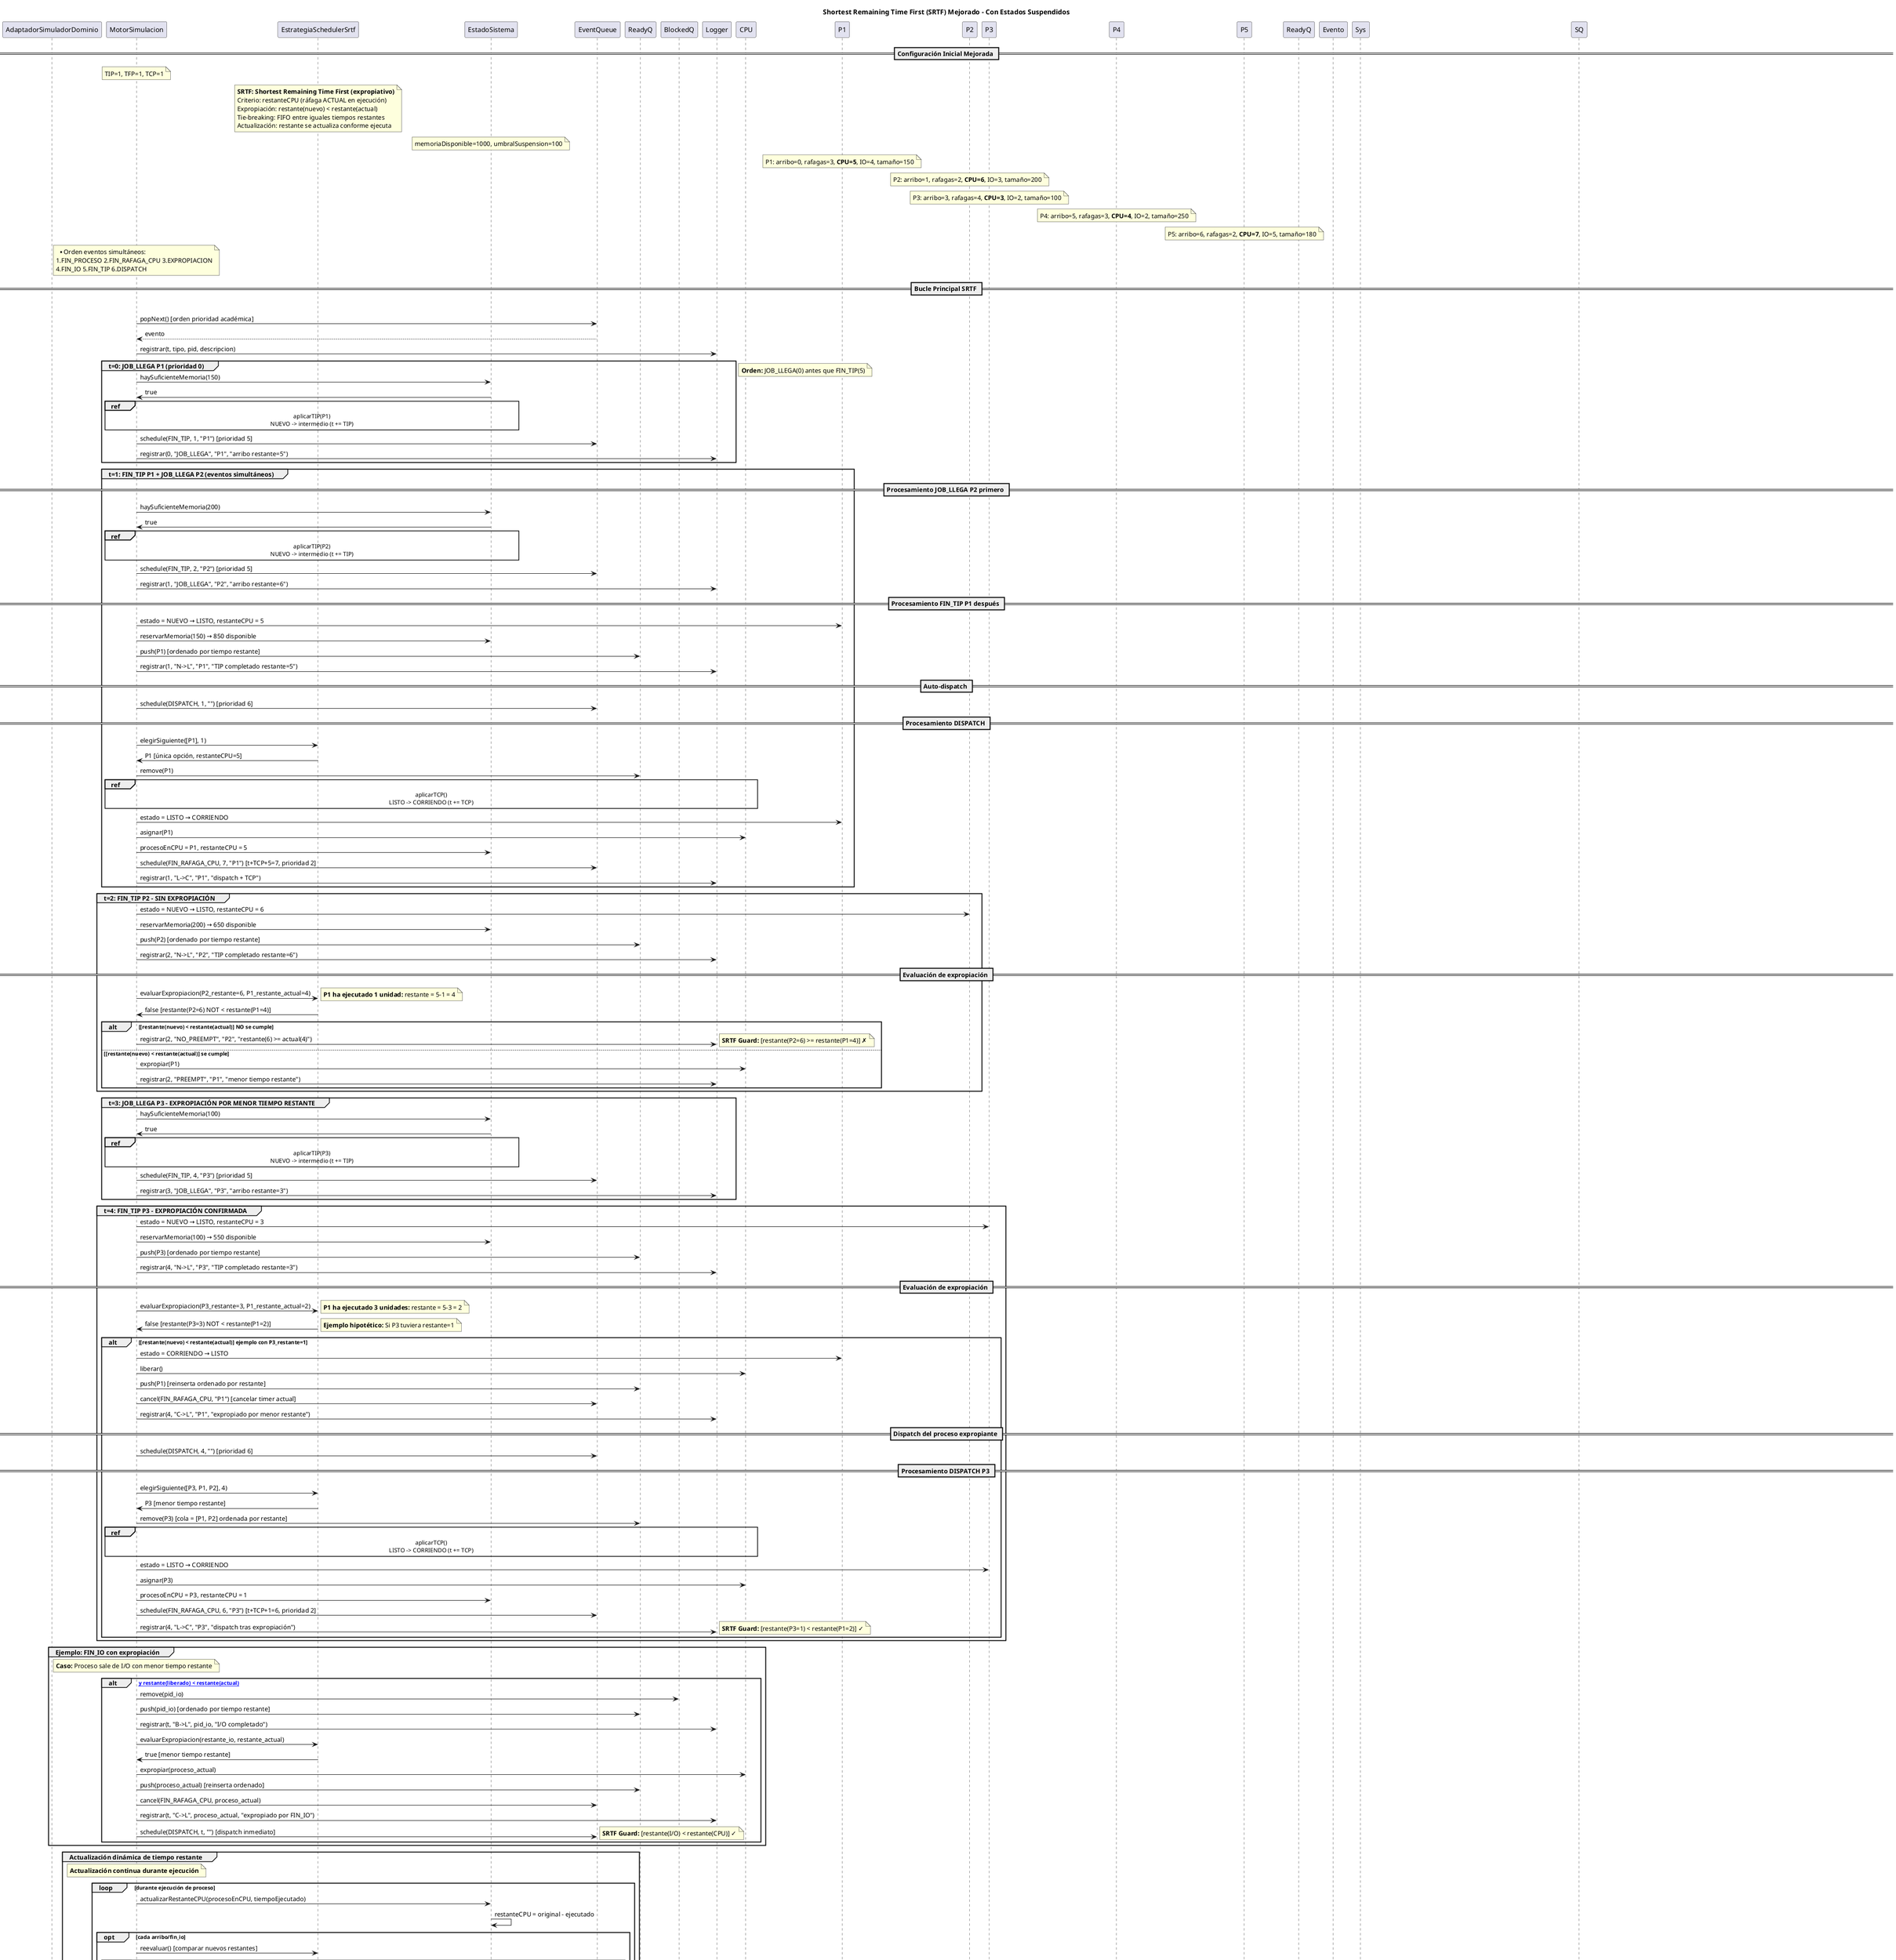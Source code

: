 @startuml
title Shortest Remaining Time First (SRTF) Mejorado - Con Estados Suspendidos
participant "AdaptadorSimuladorDominio" as Adaptador
participant "MotorSimulacion" as Motor
participant "EstrategiaSchedulerSrtf" as SRTF
participant "EstadoSistema" as Estado
participant "EventQueue" as EQ
participant "ReadyQ" as RQ
participant "BlockedQ" as BQ
participant "Logger" as Logger
participant "CPU" as CPU
participant "P1" as P1
participant "P2" as P2
participant "P3" as P3
participant "P4" as P4
participant "P5" as P5

== Configuración Inicial Mejorada ==
note over Motor: TIP=1, TFP=1, TCP=1
note over SRTF: **SRTF: Shortest Remaining Time First (expropiativo)**\nCriterio: restanteCPU (ráfaga ACTUAL en ejecución)\nExpropiación: restante(nuevo) < restante(actual)\nTie-breaking: FIFO entre iguales tiempos restantes\nActualización: restante se actualiza conforme ejecuta
note over Estado: memoriaDisponible=1000, umbralSuspension=100
note over P1: P1: arribo=0, rafagas=3, **CPU=5**, IO=4, tamaño=150
note over P2: P2: arribo=1, rafagas=2, **CPU=6**, IO=3, tamaño=200  
note over P3: P3: arribo=3, rafagas=4, **CPU=3**, IO=2, tamaño=100
note over P4: P4: arribo=5, rafagas=3, **CPU=4**, IO=2, tamaño=250
note over P5: P5: arribo=6, rafagas=2, **CPU=7**, IO=5, tamaño=180
note over of Motor: **Orden eventos simultáneos: \n1.FIN_PROCESO 2.FIN_RAFAGA_CPU 3.EXPROPIACION\n4.FIN_IO 5.FIN_TIP 6.DISPATCH

== Bucle Principal SRTF ==

loop while EventQueue not empty
    Motor -> EQ: popNext() [orden prioridad académica]
    EQ --> Motor: evento
    Motor -> Logger: registrar(t, tipo, pid, descripcion)

group t=0: JOB_LLEGA P1 (prioridad 0)
    Motor -> Estado: haySuficienteMemoria(150)
    Estado -> Motor: true
    ref over Motor, Estado : aplicarTIP(P1)\nNUEVO -> intermedio (t += TIP)
    Motor -> EQ: schedule(FIN_TIP, 1, "P1") [prioridad 5]
    Motor -> Logger: registrar(0, "JOB_LLEGA", "P1", "arribo restante=5")
end

group t=1: FIN_TIP P1 + JOB_LLEGA P2 (eventos simultáneos)
    note right: **Orden:** JOB_LLEGA(0) antes que FIN_TIP(5)
    
    == Procesamiento JOB_LLEGA P2 primero ==
    Motor -> Estado: haySuficienteMemoria(200)
    Estado -> Motor: true
    ref over Motor, Estado : aplicarTIP(P2)\nNUEVO -> intermedio (t += TIP)
    Motor -> EQ: schedule(FIN_TIP, 2, "P2") [prioridad 5]
    Motor -> Logger: registrar(1, "JOB_LLEGA", "P2", "arribo restante=6")
    
    == Procesamiento FIN_TIP P1 después ==
    Motor -> P1: estado = NUEVO → LISTO, restanteCPU = 5
    Motor -> Estado: reservarMemoria(150) → 850 disponible
    Motor -> RQ: push(P1) [ordenado por tiempo restante]
    Motor -> Logger: registrar(1, "N->L", "P1", "TIP completado restante=5")
    
    == Auto-dispatch ==
    Motor -> EQ: schedule(DISPATCH, 1, "") [prioridad 6]
    
    == Procesamiento DISPATCH ==
    Motor -> SRTF: elegirSiguiente([P1], 1)
    SRTF -> Motor: P1 [única opción, restanteCPU=5]
    Motor -> RQ: remove(P1)
    ref over Motor, CPU : aplicarTCP()\nLISTO -> CORRIENDO (t += TCP)
    Motor -> P1: estado = LISTO → CORRIENDO
    Motor -> CPU: asignar(P1)
    Motor -> Estado: procesoEnCPU = P1, restanteCPU = 5
    Motor -> EQ: schedule(FIN_RAFAGA_CPU, 7, "P1") [t+TCP+5=7, prioridad 2]
    Motor -> Logger: registrar(1, "L->C", "P1", "dispatch + TCP")
end

group t=2: FIN_TIP P2 - SIN EXPROPIACIÓN
    Motor -> P2: estado = NUEVO → LISTO, restanteCPU = 6
    Motor -> Estado: reservarMemoria(200) → 650 disponible
    Motor -> RQ: push(P2) [ordenado por tiempo restante]
    Motor -> Logger: registrar(2, "N->L", "P2", "TIP completado restante=6")
    
    == Evaluación de expropiación ==
    Motor -> SRTF: evaluarExpropiacion(P2_restante=6, P1_restante_actual=4)
    note right: **P1 ha ejecutado 1 unidad:** restante = 5-1 = 4
    SRTF -> Motor: false [restante(P2=6) NOT < restante(P1=4)]
    
    alt [restante(nuevo) < restante(actual)] NO se cumple
        Motor -> Logger: registrar(2, "NO_PREEMPT", "P2", "restante(6) >= actual(4)")
        note right: **SRTF Guard:** [restante(P2=6) >= restante(P1=4)] ✗
    else [restante(nuevo) < restante(actual)] se cumple
        Motor -> CPU: expropiar(P1)
        Motor -> Logger: registrar(2, "PREEMPT", "P1", "menor tiempo restante")
    end
end

group t=3: JOB_LLEGA P3 - EXPROPIACIÓN POR MENOR TIEMPO RESTANTE
    Motor -> Estado: haySuficienteMemoria(100)
    Estado -> Motor: true
    ref over Motor, Estado : aplicarTIP(P3)\nNUEVO -> intermedio (t += TIP)
    Motor -> EQ: schedule(FIN_TIP, 4, "P3") [prioridad 5]
    Motor -> Logger: registrar(3, "JOB_LLEGA", "P3", "arribo restante=3")
end

group t=4: FIN_TIP P3 - EXPROPIACIÓN CONFIRMADA
    Motor -> P3: estado = NUEVO → LISTO, restanteCPU = 3
    Motor -> Estado: reservarMemoria(100) → 550 disponible
    Motor -> RQ: push(P3) [ordenado por tiempo restante]
    Motor -> Logger: registrar(4, "N->L", "P3", "TIP completado restante=3")
    
    == Evaluación de expropiación ==
    Motor -> SRTF: evaluarExpropiacion(P3_restante=3, P1_restante_actual=2)
    note right: **P1 ha ejecutado 3 unidades:** restante = 5-3 = 2
    SRTF -> Motor: false [restante(P3=3) NOT < restante(P1=2)]
    
    note right: **Ejemplo hipotético:** Si P3 tuviera restante=1
    alt [restante(nuevo) < restante(actual)] ejemplo con P3_restante=1
        Motor -> P1: estado = CORRIENDO → LISTO
        Motor -> CPU: liberar()
        Motor -> RQ: push(P1) [reinserta ordenado por restante]
        Motor -> EQ: cancel(FIN_RAFAGA_CPU, "P1") [cancelar timer actual]
        Motor -> Logger: registrar(4, "C->L", "P1", "expropiado por menor restante")
        
        == Dispatch del proceso expropiante ==
        Motor -> EQ: schedule(DISPATCH, 4, "") [prioridad 6]
        
        == Procesamiento DISPATCH P3 ==
        Motor -> SRTF: elegirSiguiente([P3, P1, P2], 4)
        SRTF -> Motor: P3 [menor tiempo restante]
        Motor -> RQ: remove(P3) [cola = [P1, P2] ordenada por restante]
        ref over Motor, CPU : aplicarTCP()\nLISTO -> CORRIENDO (t += TCP)
        Motor -> P3: estado = LISTO → CORRIENDO
        Motor -> CPU: asignar(P3)
        Motor -> Estado: procesoEnCPU = P3, restanteCPU = 1
        Motor -> EQ: schedule(FIN_RAFAGA_CPU, 6, "P3") [t+TCP+1=6, prioridad 2]
        Motor -> Logger: registrar(4, "L->C", "P3", "dispatch tras expropiación")
        note right: **SRTF Guard:** [restante(P3=1) < restante(P1=2)] ✓
    end
end

group Ejemplo: FIN_IO con expropiación
    note over Motor: **Caso:** Proceso sale de I/O con menor tiempo restante
    
    alt [FIN_IO y restante(liberado) < restante(actual)]
        Motor -> BQ: remove(pid_io)
        Motor -> RQ: push(pid_io) [ordenado por tiempo restante]
        Motor -> Logger: registrar(t, "B->L", pid_io, "I/O completado")
        
        Motor -> SRTF: evaluarExpropiacion(restante_io, restante_actual)
        SRTF -> Motor: true [menor tiempo restante]
        
        Motor -> CPU: expropiar(proceso_actual)
        Motor -> RQ: push(proceso_actual) [reinserta ordenado]
        Motor -> EQ: cancel(FIN_RAFAGA_CPU, proceso_actual)
        Motor -> Logger: registrar(t, "C->L", proceso_actual, "expropiado por FIN_IO")
        
        Motor -> EQ: schedule(DISPATCH, t, "") [dispatch inmediato]
        note right: **SRTF Guard:** [restante(I/O) < restante(CPU)] ✓
    end
end

group Actualización dinámica de tiempo restante
    note over Motor: **Actualización continua durante ejecución**
    
    loop durante ejecución de proceso
        Motor -> Estado: actualizarRestanteCPU(procesoEnCPU, tiempoEjecutado)
        Estado -> Estado: restanteCPU = original - ejecutado
        
        opt cada arribo/fin_io
            Motor -> SRTF: reevaluar() [comparar nuevos restantes]
            alt [hay proceso con menor restante]
                Motor -> EQ: schedule(EXPROPIACION, t, proceso_actual) [prioridad 3]
            end
        end
    end
end

note over Motor, Logger: **SRTF continúa con expropiación dinámica**\n• Comparación continua de tiempos restantes\n• Expropiación en ARRIBO y FIN_IO\n• Actualización de restante durante ejecución\n• Tie-breaking FIFO para empates

group t=0: Arribo P1
    Motor -> ReadyQ: agregar P2
    Motor -> P1: actualizar restanteCPU = 4 (ejecutó 1u)
    Motor -> SRTF: debeExpropiar(P1, P2, 2)
    SRTF -> SRTF: P1.restanteCPU(4) < P2.restanteCPU(6) → false
    note right: **SRTF:** P1 continúa (menor tiempo restante de ráfaga actual)
    Motor -> ReadyQ: [P2] (P1 en CPU con restanteCPU=4)
end

group t=3: Arribo P3
    Motor -> Evento: new EventoMejorado(3, JOB_LLEGA, "P3")
end

group t=4: P3 entra (FIN_TIP) - EVALUAR EXPROPIACIÓN
    Motor -> P3: estado = NUEVO → LISTO, restanteCPU = 3
    Motor -> Estado: reservar memoria(100) → 550 disponible
    Motor -> ReadyQ: agregar P3
    Motor -> P1: actualizar restanteCPU = 3 (ejecutó 3u total)
    Motor -> SRTF: debeExpropiar(P1, P3, 4)
    SRTF -> SRTF: P1.restanteCPU(3) == P3.restanteCPU(3) → false (empate)
    note right: **REGLA ACADÉMICA:** En empates, mantener proceso actual
    Motor -> ReadyQ: [P3, P2] ordenada por restanteCPU
end

group t=5: Arribo P4, P1 remaining=2  
    Sys -> P4: JOB_LLEGA
    P4 -> P4: estado = NUEVO
    note right: P1 ahora tiene remaining=2 (mínimo)
end

group t=6: P1 termina ráfaga, P4 entra, Arribo P5
    CPU -> P1: fin ráfaga CPU (remaining=0)
    P1 -> P1: estado = BLOQUEADO (I/O 4u hasta t=10)
    
    Sys -> P4: estado = LISTO
    Sys -> SQ: insertar P4 (remaining=4)  
    Sys -> P5: JOB_LLEGA
    P5 -> P5: estado = NUEVO
    
    note right: **SRTF:** Seleccionar menor remaining time
    note right: P3(remaining=3) < P4(remaining=4) < P2(remaining=6)
    
    SQ -> CPU: despachar P3 (shortest remaining)
    CPU -> P3: estado = CORRIENDO
    P3 -> P3: remaining=3, ejecutando...
    Sys -> SQ: [P4(remaining=4), P2(remaining=6)] (P1 en I/O)
end

group t=7: P5 entra al sistema
    Sys -> P5: estado = LISTO
    Sys -> SQ: insertar P5 (remaining=7)
    note right: **SRTF:** P3(remaining=2) mínimo, continúa
    Sys -> SQ: [P4(remaining=4), P2(remaining=6), P5(remaining=7)]
end

group t=9: P3 termina ráfaga 1
    CPU -> P3: fin ráfaga CPU (remaining=0)  
    P3 -> P3: estado = BLOQUEADO (I/O 2u hasta t=11)
    
    SQ -> CPU: despachar P4 (shortest remaining available)
    CPU -> P4: estado = CORRIENDO
    P4 -> P4: remaining=4, ejecutando...
    Sys -> SQ: [P2(remaining=6), P5(remaining=7)] (P1, P3 en I/O)
end

group t=10: P1 termina I/O - REINGRESO CON REMAINING=5
    P1 -> P1: fin I/O, estado = LISTO
    P1 -> P1: ráfaga 2 remaining=5
    Sys -> SQ: insertar P1 (remaining=5)
    note right: **SRTF:** P4(remaining=2) < P1(remaining=5) < P2(remaining=6)
    note right: P4 continúa (menor remaining)
    Sys -> SQ: [P1(remaining=5), P2(remaining=6), P5(remaining=7)]
end

group t=11: P3 termina I/O - EXPROPIACIÓN INMEDIATA!
    P3 -> P3: fin I/O, estado = LISTO
    P3 -> P3: ráfaga 2 remaining=3  
    Sys -> SQ: insertar P3 (remaining=3)
    note right: **SRTF CRÍTICO:** P4(remaining=2) vs P3(remaining=3)
    note right: P4 sigue siendo shortest remaining
    Sys -> SQ: [P3(remaining=3), P1(remaining=5), P2(remaining=6), P5(remaining=7)]
end

group t=13: P4 termina ráfaga 1 - CAMBIO DE LÍDER
    CPU -> P4: fin ráfaga CPU (remaining=0)
    P4 -> P4: estado = BLOQUEADO (I/O 2u hasta t=15)
    
    SQ -> CPU: despachar P3 (new shortest remaining)
    CPU -> P3: estado = CORRIENDO  
    P3 -> P3: remaining=3, ejecutando...
    Sys -> SQ: [P1(remaining=5), P2(remaining=6), P5(remaining=7)] (P4 en I/O)
end

group t=15: P4 termina I/O
    P4 -> P4: fin I/O, estado = LISTO
    P4 -> P4: ráfaga 2 remaining=4
    Sys -> SQ: insertar P4 (remaining=4)
    note right: **SRTF:** P3(remaining=1) < P4(remaining=4)  
    note right: P3 mantiene CPU (shortest)
    Sys -> SQ: [P4(remaining=4), P1(remaining=5), P2(remaining=6), P5(remaining=7)]
end

group t=16: P3 termina ráfaga 2
    CPU -> P3: fin ráfaga CPU (remaining=0)
    P3 -> P3: estado = BLOQUEADO (I/O 2u hasta t=18)
    
    SQ -> CPU: despachar P4 (shortest remaining available)
    CPU -> P4: estado = CORRIENDO
    P4 -> P4: remaining=4, ejecutando...  
    Sys -> SQ: [P1(remaining=5), P2(remaining=6), P5(remaining=7)] (P3 en I/O)
end

note right of SQ
**Patrón SRTF Preemptive:**
- Expropiación en cada arribo/retorno I/O
- Compara remaining time vs current job
- Minimiza response time agresivamente  
- Mayor overhead TCP que SJF
- Tracking dinámico remaining times
- Optimal para response time promedio
- High context switch frequency
end note

@enduml
